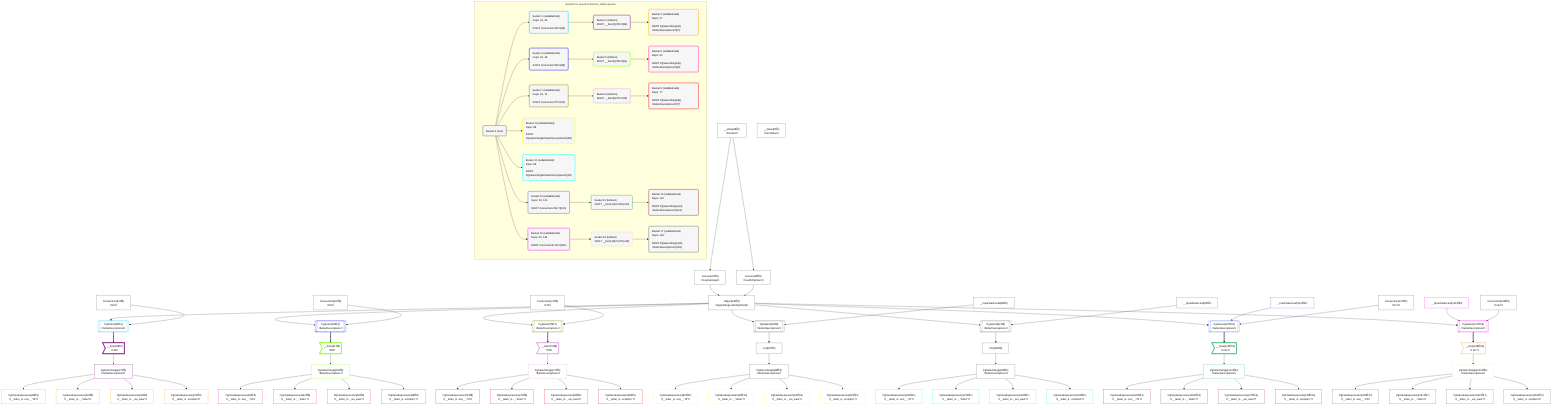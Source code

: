 %%{init: {'themeVariables': { 'fontSize': '12px'}}}%%
graph TD
    classDef path fill:#eee,stroke:#000,color:#000
    classDef plan fill:#fff,stroke-width:1px,color:#000
    classDef itemplan fill:#fff,stroke-width:2px,color:#000
    classDef sideeffectplan fill:#f00,stroke-width:2px,color:#000
    classDef bucket fill:#f6f6f6,color:#000,stroke-width:2px,text-align:left


    %% define steps
    __Value3["__Value[3∈0]<br />ᐸcontextᐳ"]:::plan
    __Value5["__Value[5∈0]<br />ᐸrootValueᐳ"]:::plan
    Access21["Access[21∈0]<br />ᐸ3.pgSettingsᐳ"]:::plan
    Access22["Access[22∈0]<br />ᐸ3.withPgClientᐳ"]:::plan
    Object23["Object[23∈0]<br />ᐸ{pgSettings,withPgClient}ᐳ"]:::plan
    Connection24["Connection[24∈0]<br />ᐸ20ᐳ"]:::plan
    PgSelect25[["PgSelect[25∈1]<br />ᐸletterDescriptionsᐳ"]]:::plan
    __Item26>"__Item[26∈2]<br />ᐸ25ᐳ"]:::itemplan
    PgSelectSingle27["PgSelectSingle[27∈2]<br />ᐸletterDescriptionsᐳ"]:::plan
    PgClassExpression28["PgClassExpression[28∈3]<br />ᐸ__letter_d...ons__.”id”ᐳ"]:::plan
    PgClassExpression29["PgClassExpression[29∈3]<br />ᐸ__letter_d..._.”letter”ᐳ"]:::plan
    PgClassExpression30["PgClassExpression[30∈3]<br />ᐸ__letter_d..._via_view”ᐳ"]:::plan
    PgClassExpression31["PgClassExpression[31∈3]<br />ᐸ__letter_d...scription”ᐳ"]:::plan
    Connection49["Connection[49∈0]<br />ᐸ45ᐳ"]:::plan
    PgSelect50[["PgSelect[50∈4]<br />ᐸletterDescriptionsᐳ"]]:::plan
    __Item51>"__Item[51∈5]<br />ᐸ50ᐳ"]:::itemplan
    PgSelectSingle52["PgSelectSingle[52∈5]<br />ᐸletterDescriptionsᐳ"]:::plan
    PgClassExpression53["PgClassExpression[53∈6]<br />ᐸ__letter_d...ons__.”id”ᐳ"]:::plan
    PgClassExpression54["PgClassExpression[54∈6]<br />ᐸ__letter_d..._.”letter”ᐳ"]:::plan
    PgClassExpression55["PgClassExpression[55∈6]<br />ᐸ__letter_d..._via_view”ᐳ"]:::plan
    PgClassExpression56["PgClassExpression[56∈6]<br />ᐸ__letter_d...scription”ᐳ"]:::plan
    Connection74["Connection[74∈0]<br />ᐸ70ᐳ"]:::plan
    PgSelect75[["PgSelect[75∈7]<br />ᐸletterDescriptionsᐳ"]]:::plan
    __Item76>"__Item[76∈8]<br />ᐸ75ᐳ"]:::itemplan
    PgSelectSingle77["PgSelectSingle[77∈8]<br />ᐸletterDescriptionsᐳ"]:::plan
    PgClassExpression78["PgClassExpression[78∈9]<br />ᐸ__letter_d...ons__.”id”ᐳ"]:::plan
    PgClassExpression79["PgClassExpression[79∈9]<br />ᐸ__letter_d..._.”letter”ᐳ"]:::plan
    PgClassExpression80["PgClassExpression[80∈9]<br />ᐸ__letter_d..._via_view”ᐳ"]:::plan
    PgClassExpression81["PgClassExpression[81∈9]<br />ᐸ__letter_d...scription”ᐳ"]:::plan
    __InputStaticLeaf82["__InputStaticLeaf[82∈0]"]:::plan
    PgSelect83[["PgSelect[83∈0]<br />ᐸletterDescriptionsᐳ"]]:::plan
    First87["First[87∈0]"]:::plan
    PgSelectSingle88["PgSelectSingle[88∈0]<br />ᐸletterDescriptionsᐳ"]:::plan
    PgClassExpression89["PgClassExpression[89∈10]<br />ᐸ__letter_d...ons__.”id”ᐳ"]:::plan
    PgClassExpression90["PgClassExpression[90∈10]<br />ᐸ__letter_d..._.”letter”ᐳ"]:::plan
    PgClassExpression91["PgClassExpression[91∈10]<br />ᐸ__letter_d..._via_view”ᐳ"]:::plan
    PgClassExpression92["PgClassExpression[92∈10]<br />ᐸ__letter_d...scription”ᐳ"]:::plan
    __InputStaticLeaf93["__InputStaticLeaf[93∈0]"]:::plan
    PgSelect94[["PgSelect[94∈0]<br />ᐸletterDescriptionsᐳ"]]:::plan
    First98["First[98∈0]"]:::plan
    PgSelectSingle99["PgSelectSingle[99∈0]<br />ᐸletterDescriptionsᐳ"]:::plan
    PgClassExpression100["PgClassExpression[100∈11]<br />ᐸ__letter_d...ons__.”id”ᐳ"]:::plan
    PgClassExpression101["PgClassExpression[101∈11]<br />ᐸ__letter_d..._.”letter”ᐳ"]:::plan
    PgClassExpression102["PgClassExpression[102∈11]<br />ᐸ__letter_d..._via_view”ᐳ"]:::plan
    PgClassExpression103["PgClassExpression[103∈11]<br />ᐸ__letter_d...scription”ᐳ"]:::plan
    __InputStaticLeaf114["__InputStaticLeaf[114∈12]"]:::plan
    Connection121["Connection[121∈0]<br />ᐸ117ᐳ"]:::plan
    PgSelect122[["PgSelect[122∈12]<br />ᐸletterDescriptionsᐳ"]]:::plan
    __Item123>"__Item[123∈13]<br />ᐸ122ᐳ"]:::itemplan
    PgSelectSingle124["PgSelectSingle[124∈13]<br />ᐸletterDescriptionsᐳ"]:::plan
    PgClassExpression125["PgClassExpression[125∈14]<br />ᐸ__letter_d...ons__.”id”ᐳ"]:::plan
    PgClassExpression126["PgClassExpression[126∈14]<br />ᐸ__letter_d..._.”letter”ᐳ"]:::plan
    PgClassExpression127["PgClassExpression[127∈14]<br />ᐸ__letter_d..._via_view”ᐳ"]:::plan
    PgClassExpression128["PgClassExpression[128∈14]<br />ᐸ__letter_d...scription”ᐳ"]:::plan
    __InputStaticLeaf140["__InputStaticLeaf[140∈15]"]:::plan
    Connection146["Connection[146∈0]<br />ᐸ142ᐳ"]:::plan
    PgSelect147[["PgSelect[147∈15]<br />ᐸletterDescriptionsᐳ"]]:::plan
    __Item148>"__Item[148∈16]<br />ᐸ147ᐳ"]:::itemplan
    PgSelectSingle149["PgSelectSingle[149∈16]<br />ᐸletterDescriptionsᐳ"]:::plan
    PgClassExpression150["PgClassExpression[150∈17]<br />ᐸ__letter_d...ons__.”id”ᐳ"]:::plan
    PgClassExpression151["PgClassExpression[151∈17]<br />ᐸ__letter_d..._.”letter”ᐳ"]:::plan
    PgClassExpression152["PgClassExpression[152∈17]<br />ᐸ__letter_d..._via_view”ᐳ"]:::plan
    PgClassExpression153["PgClassExpression[153∈17]<br />ᐸ__letter_d...scription”ᐳ"]:::plan

    %% plan dependencies
    __Value3 --> Access21
    __Value3 --> Access22
    Access21 & Access22 --> Object23
    Object23 & Connection24 --> PgSelect25
    PgSelect25 ==> __Item26
    __Item26 --> PgSelectSingle27
    PgSelectSingle27 --> PgClassExpression28
    PgSelectSingle27 --> PgClassExpression29
    PgSelectSingle27 --> PgClassExpression30
    PgSelectSingle27 --> PgClassExpression31
    Object23 & Connection49 --> PgSelect50
    PgSelect50 ==> __Item51
    __Item51 --> PgSelectSingle52
    PgSelectSingle52 --> PgClassExpression53
    PgSelectSingle52 --> PgClassExpression54
    PgSelectSingle52 --> PgClassExpression55
    PgSelectSingle52 --> PgClassExpression56
    Object23 & Connection74 --> PgSelect75
    PgSelect75 ==> __Item76
    __Item76 --> PgSelectSingle77
    PgSelectSingle77 --> PgClassExpression78
    PgSelectSingle77 --> PgClassExpression79
    PgSelectSingle77 --> PgClassExpression80
    PgSelectSingle77 --> PgClassExpression81
    Object23 & __InputStaticLeaf82 --> PgSelect83
    PgSelect83 --> First87
    First87 --> PgSelectSingle88
    PgSelectSingle88 --> PgClassExpression89
    PgSelectSingle88 --> PgClassExpression90
    PgSelectSingle88 --> PgClassExpression91
    PgSelectSingle88 --> PgClassExpression92
    Object23 & __InputStaticLeaf93 --> PgSelect94
    PgSelect94 --> First98
    First98 --> PgSelectSingle99
    PgSelectSingle99 --> PgClassExpression100
    PgSelectSingle99 --> PgClassExpression101
    PgSelectSingle99 --> PgClassExpression102
    PgSelectSingle99 --> PgClassExpression103
    Object23 & __InputStaticLeaf114 & Connection121 --> PgSelect122
    PgSelect122 ==> __Item123
    __Item123 --> PgSelectSingle124
    PgSelectSingle124 --> PgClassExpression125
    PgSelectSingle124 --> PgClassExpression126
    PgSelectSingle124 --> PgClassExpression127
    PgSelectSingle124 --> PgClassExpression128
    Object23 & __InputStaticLeaf140 & Connection146 --> PgSelect147
    PgSelect147 ==> __Item148
    __Item148 --> PgSelectSingle149
    PgSelectSingle149 --> PgClassExpression150
    PgSelectSingle149 --> PgClassExpression151
    PgSelectSingle149 --> PgClassExpression152
    PgSelectSingle149 --> PgClassExpression153

    subgraph "Buckets for queries/v4/enum_tables.queries"
    Bucket0("Bucket 0 (root)"):::bucket
    classDef bucket0 stroke:#696969
    class Bucket0,__Value3,__Value5,Access21,Access22,Object23,Connection24,Connection49,Connection74,__InputStaticLeaf82,PgSelect83,First87,PgSelectSingle88,__InputStaticLeaf93,PgSelect94,First98,PgSelectSingle99,Connection121,Connection146 bucket0
    Bucket1("Bucket 1 (nullableField)<br />Deps: 23, 24<br /><br />ROOT Connectionᐸ20ᐳ[24]"):::bucket
    classDef bucket1 stroke:#00bfff
    class Bucket1,PgSelect25 bucket1
    Bucket2("Bucket 2 (listItem)<br />ROOT __Item{2}ᐸ25ᐳ[26]"):::bucket
    classDef bucket2 stroke:#7f007f
    class Bucket2,__Item26,PgSelectSingle27 bucket2
    Bucket3("Bucket 3 (nullableField)<br />Deps: 27<br /><br />ROOT PgSelectSingle{2}ᐸletterDescriptionsᐳ[27]"):::bucket
    classDef bucket3 stroke:#ffa500
    class Bucket3,PgClassExpression28,PgClassExpression29,PgClassExpression30,PgClassExpression31 bucket3
    Bucket4("Bucket 4 (nullableField)<br />Deps: 23, 49<br /><br />ROOT Connectionᐸ45ᐳ[49]"):::bucket
    classDef bucket4 stroke:#0000ff
    class Bucket4,PgSelect50 bucket4
    Bucket5("Bucket 5 (listItem)<br />ROOT __Item{5}ᐸ50ᐳ[51]"):::bucket
    classDef bucket5 stroke:#7fff00
    class Bucket5,__Item51,PgSelectSingle52 bucket5
    Bucket6("Bucket 6 (nullableField)<br />Deps: 52<br /><br />ROOT PgSelectSingle{5}ᐸletterDescriptionsᐳ[52]"):::bucket
    classDef bucket6 stroke:#ff1493
    class Bucket6,PgClassExpression53,PgClassExpression54,PgClassExpression55,PgClassExpression56 bucket6
    Bucket7("Bucket 7 (nullableField)<br />Deps: 23, 74<br /><br />ROOT Connectionᐸ70ᐳ[74]"):::bucket
    classDef bucket7 stroke:#808000
    class Bucket7,PgSelect75 bucket7
    Bucket8("Bucket 8 (listItem)<br />ROOT __Item{8}ᐸ75ᐳ[76]"):::bucket
    classDef bucket8 stroke:#dda0dd
    class Bucket8,__Item76,PgSelectSingle77 bucket8
    Bucket9("Bucket 9 (nullableField)<br />Deps: 77<br /><br />ROOT PgSelectSingle{8}ᐸletterDescriptionsᐳ[77]"):::bucket
    classDef bucket9 stroke:#ff0000
    class Bucket9,PgClassExpression78,PgClassExpression79,PgClassExpression80,PgClassExpression81 bucket9
    Bucket10("Bucket 10 (nullableField)<br />Deps: 88<br /><br />ROOT PgSelectSingleᐸletterDescriptionsᐳ[88]"):::bucket
    classDef bucket10 stroke:#ffff00
    class Bucket10,PgClassExpression89,PgClassExpression90,PgClassExpression91,PgClassExpression92 bucket10
    Bucket11("Bucket 11 (nullableField)<br />Deps: 99<br /><br />ROOT PgSelectSingleᐸletterDescriptionsᐳ[99]"):::bucket
    classDef bucket11 stroke:#00ffff
    class Bucket11,PgClassExpression100,PgClassExpression101,PgClassExpression102,PgClassExpression103 bucket11
    Bucket12("Bucket 12 (nullableField)<br />Deps: 23, 121<br /><br />ROOT Connectionᐸ117ᐳ[121]"):::bucket
    classDef bucket12 stroke:#4169e1
    class Bucket12,__InputStaticLeaf114,PgSelect122 bucket12
    Bucket13("Bucket 13 (listItem)<br />ROOT __Item{13}ᐸ122ᐳ[123]"):::bucket
    classDef bucket13 stroke:#3cb371
    class Bucket13,__Item123,PgSelectSingle124 bucket13
    Bucket14("Bucket 14 (nullableField)<br />Deps: 124<br /><br />ROOT PgSelectSingle{13}ᐸletterDescriptionsᐳ[124]"):::bucket
    classDef bucket14 stroke:#a52a2a
    class Bucket14,PgClassExpression125,PgClassExpression126,PgClassExpression127,PgClassExpression128 bucket14
    Bucket15("Bucket 15 (nullableField)<br />Deps: 23, 146<br /><br />ROOT Connectionᐸ142ᐳ[146]"):::bucket
    classDef bucket15 stroke:#ff00ff
    class Bucket15,__InputStaticLeaf140,PgSelect147 bucket15
    Bucket16("Bucket 16 (listItem)<br />ROOT __Item{16}ᐸ147ᐳ[148]"):::bucket
    classDef bucket16 stroke:#f5deb3
    class Bucket16,__Item148,PgSelectSingle149 bucket16
    Bucket17("Bucket 17 (nullableField)<br />Deps: 149<br /><br />ROOT PgSelectSingle{16}ᐸletterDescriptionsᐳ[149]"):::bucket
    classDef bucket17 stroke:#696969
    class Bucket17,PgClassExpression150,PgClassExpression151,PgClassExpression152,PgClassExpression153 bucket17
    Bucket0 --> Bucket1 & Bucket4 & Bucket7 & Bucket10 & Bucket11 & Bucket12 & Bucket15
    Bucket1 --> Bucket2
    Bucket2 --> Bucket3
    Bucket4 --> Bucket5
    Bucket5 --> Bucket6
    Bucket7 --> Bucket8
    Bucket8 --> Bucket9
    Bucket12 --> Bucket13
    Bucket13 --> Bucket14
    Bucket15 --> Bucket16
    Bucket16 --> Bucket17
    end